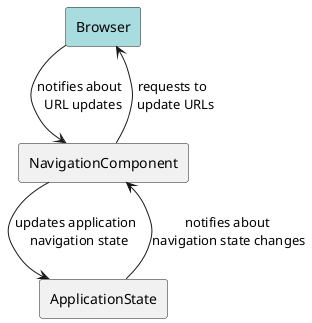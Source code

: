 @startuml custom_approach_component_diagram

skinparam componentStyle rectangle

component Browser #A9DCDF
component NavigationComponent
component ApplicationState

Browser --> NavigationComponent : notifies about \n URL updates
NavigationComponent --> Browser : requests to \n update URLs
ApplicationState --> NavigationComponent : notifies about \nnavigation state changes
NavigationComponent --> ApplicationState : updates application \n navigation state
@enduml
